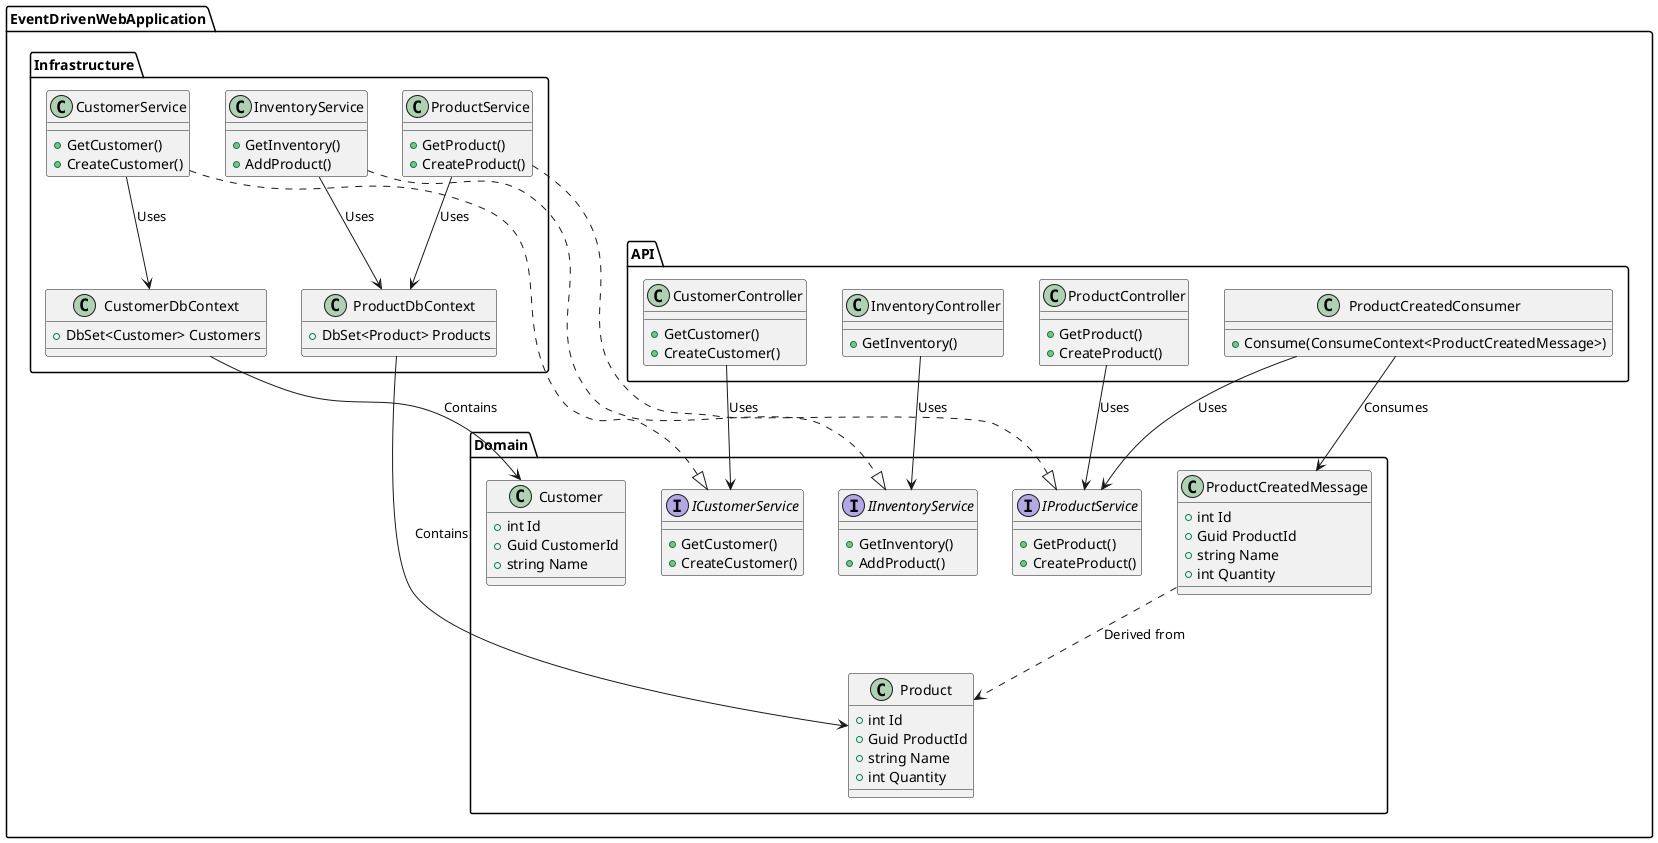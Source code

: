 @startuml

package "EventDrivenWebApplication.API" {
    class ProductController {
        +GetProduct()
        +CreateProduct()
    }

    class CustomerController {
        +GetCustomer()
        +CreateCustomer()
    }

    class InventoryController {
        +GetInventory()
    }

    class ProductCreatedConsumer {
        +Consume(ConsumeContext<ProductCreatedMessage>)
    }
}

package "EventDrivenWebApplication.Domain" {
    interface IProductService {
        +GetProduct()
        +CreateProduct()
    }

    interface ICustomerService {
        +GetCustomer()
        +CreateCustomer()
    }

    interface IInventoryService {
        +GetInventory()
        +AddProduct()
    }

    class Product {
        +int Id
        +Guid ProductId
        +string Name
        +int Quantity
    }

    class Customer {
        +int Id
        +Guid CustomerId
        +string Name
    }

    class ProductCreatedMessage {
        +int Id
        +Guid ProductId
        +string Name
        +int Quantity
    }
}

package "EventDrivenWebApplication.Infrastructure" {
    class ProductService {
        +GetProduct()
        +CreateProduct()
    }

    class CustomerService {
        +GetCustomer()
        +CreateCustomer()
    }

    class InventoryService {
        +GetInventory()
        +AddProduct()
    }

    class CustomerDbContext {
        +DbSet<Customer> Customers
    }

    class ProductDbContext {
        +DbSet<Product> Products
    }
}

ProductController --> IProductService : Uses
CustomerController --> ICustomerService : Uses
InventoryController --> IInventoryService : Uses

ProductCreatedConsumer --> IProductService : Uses
ProductCreatedConsumer --> ProductCreatedMessage : Consumes

ProductService ..|> IProductService
CustomerService ..|> ICustomerService
InventoryService ..|> IInventoryService

ProductService --> ProductDbContext : Uses
CustomerService --> CustomerDbContext : Uses
InventoryService --> ProductDbContext : Uses

ProductDbContext --> Product : Contains
CustomerDbContext --> Customer : Contains

ProductCreatedMessage ..> Product : Derived from

@enduml
